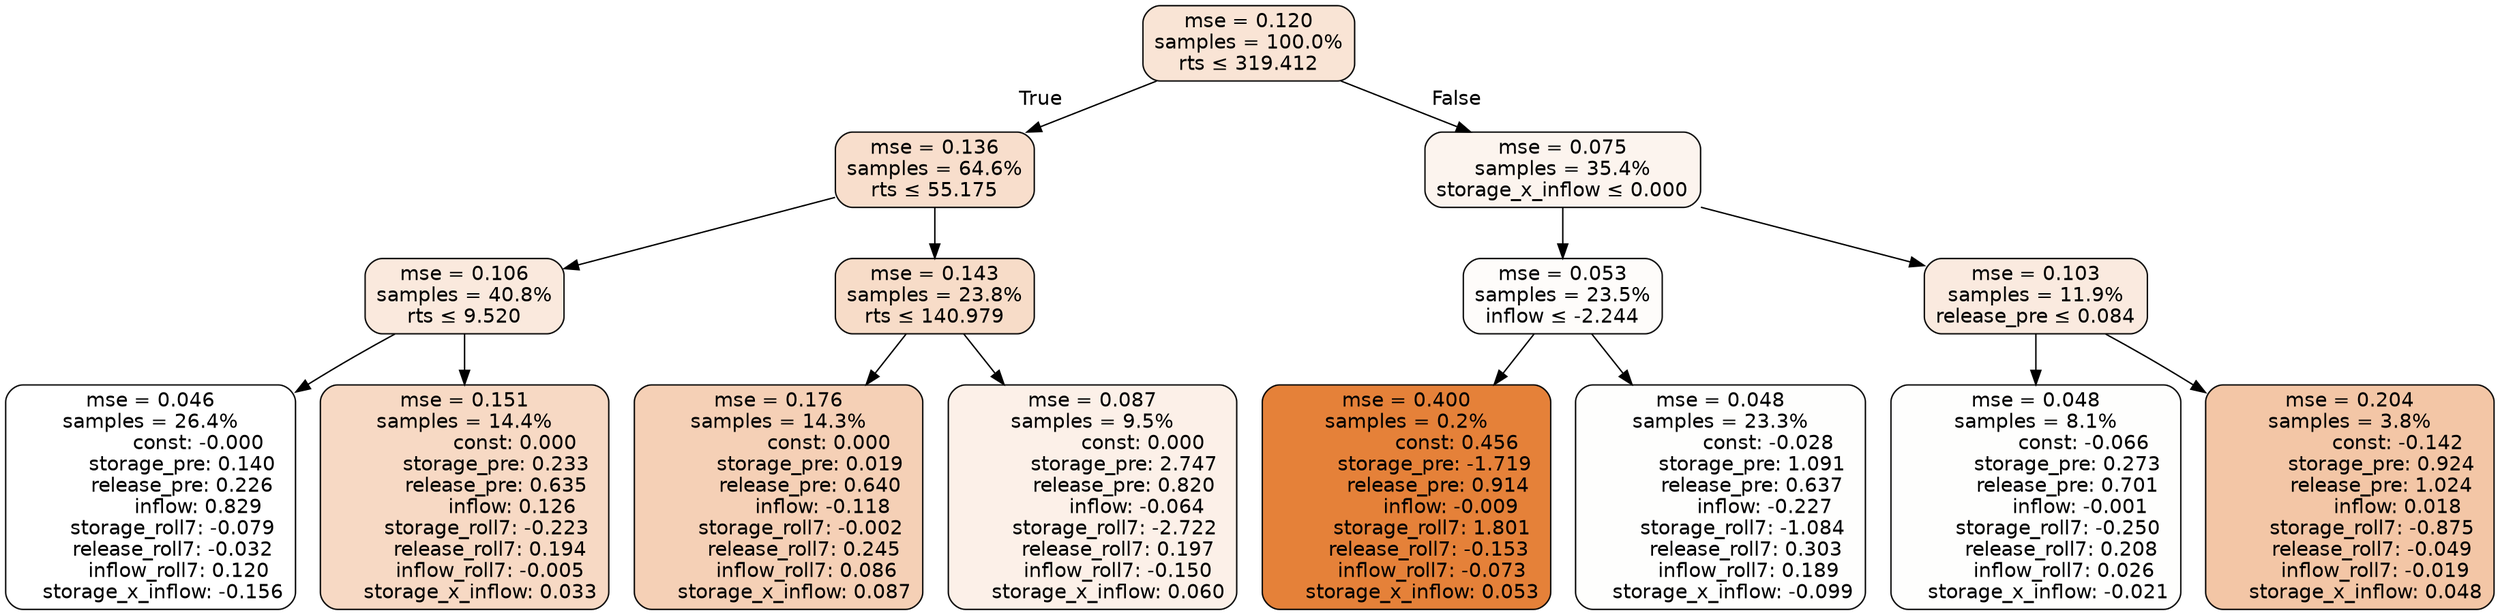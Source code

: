 digraph tree {
bgcolor="transparent"
node [shape=rectangle, style="filled, rounded", color="black", fontname=helvetica] ;
edge [fontname=helvetica] ;
	"0" [label="mse = 0.120
samples = 100.0%
rts &le; 319.412", fillcolor="#f9e4d5"]
	"1" [label="mse = 0.136
samples = 64.6%
rts &le; 55.175", fillcolor="#f8decc"]
	"2" [label="mse = 0.106
samples = 40.8%
rts &le; 9.520", fillcolor="#fae9dd"]
	"3" [label="mse = 0.046
samples = 26.4%
               const: -0.000
          storage_pre: 0.140
          release_pre: 0.226
               inflow: 0.829
       storage_roll7: -0.079
       release_roll7: -0.032
         inflow_roll7: 0.120
    storage_x_inflow: -0.156", fillcolor="#ffffff"]
	"4" [label="mse = 0.151
samples = 14.4%
                const: 0.000
          storage_pre: 0.233
          release_pre: 0.635
               inflow: 0.126
       storage_roll7: -0.223
        release_roll7: 0.194
        inflow_roll7: -0.005
     storage_x_inflow: 0.033", fillcolor="#f7d9c4"]
	"5" [label="mse = 0.143
samples = 23.8%
rts &le; 140.979", fillcolor="#f7dcc8"]
	"6" [label="mse = 0.176
samples = 14.3%
                const: 0.000
          storage_pre: 0.019
          release_pre: 0.640
              inflow: -0.118
       storage_roll7: -0.002
        release_roll7: 0.245
         inflow_roll7: 0.086
     storage_x_inflow: 0.087", fillcolor="#f5d0b6"]
	"7" [label="mse = 0.087
samples = 9.5%
                const: 0.000
          storage_pre: 2.747
          release_pre: 0.820
              inflow: -0.064
       storage_roll7: -2.722
        release_roll7: 0.197
        inflow_roll7: -0.150
     storage_x_inflow: 0.060", fillcolor="#fcf0e8"]
	"8" [label="mse = 0.075
samples = 35.4%
storage_x_inflow &le; 0.000", fillcolor="#fcf4ee"]
	"9" [label="mse = 0.053
samples = 23.5%
inflow &le; -2.244", fillcolor="#fefcfa"]
	"10" [label="mse = 0.400
samples = 0.2%
                const: 0.456
         storage_pre: -1.719
          release_pre: 0.914
              inflow: -0.009
        storage_roll7: 1.801
       release_roll7: -0.153
        inflow_roll7: -0.073
     storage_x_inflow: 0.053", fillcolor="#e58139"]
	"11" [label="mse = 0.048
samples = 23.3%
               const: -0.028
          storage_pre: 1.091
          release_pre: 0.637
              inflow: -0.227
       storage_roll7: -1.084
        release_roll7: 0.303
         inflow_roll7: 0.189
    storage_x_inflow: -0.099", fillcolor="#fefefd"]
	"12" [label="mse = 0.103
samples = 11.9%
release_pre &le; 0.084", fillcolor="#faeadf"]
	"13" [label="mse = 0.048
samples = 8.1%
               const: -0.066
          storage_pre: 0.273
          release_pre: 0.701
              inflow: -0.001
       storage_roll7: -0.250
        release_roll7: 0.208
         inflow_roll7: 0.026
    storage_x_inflow: -0.021", fillcolor="#fefefd"]
	"14" [label="mse = 0.204
samples = 3.8%
               const: -0.142
          storage_pre: 0.924
          release_pre: 1.024
               inflow: 0.018
       storage_roll7: -0.875
       release_roll7: -0.049
        inflow_roll7: -0.019
     storage_x_inflow: 0.048", fillcolor="#f3c6a6"]

	"0" -> "1" [labeldistance=2.5, labelangle=45, headlabel="True"]
	"1" -> "2"
	"2" -> "3"
	"2" -> "4"
	"1" -> "5"
	"5" -> "6"
	"5" -> "7"
	"0" -> "8" [labeldistance=2.5, labelangle=-45, headlabel="False"]
	"8" -> "9"
	"9" -> "10"
	"9" -> "11"
	"8" -> "12"
	"12" -> "13"
	"12" -> "14"
}